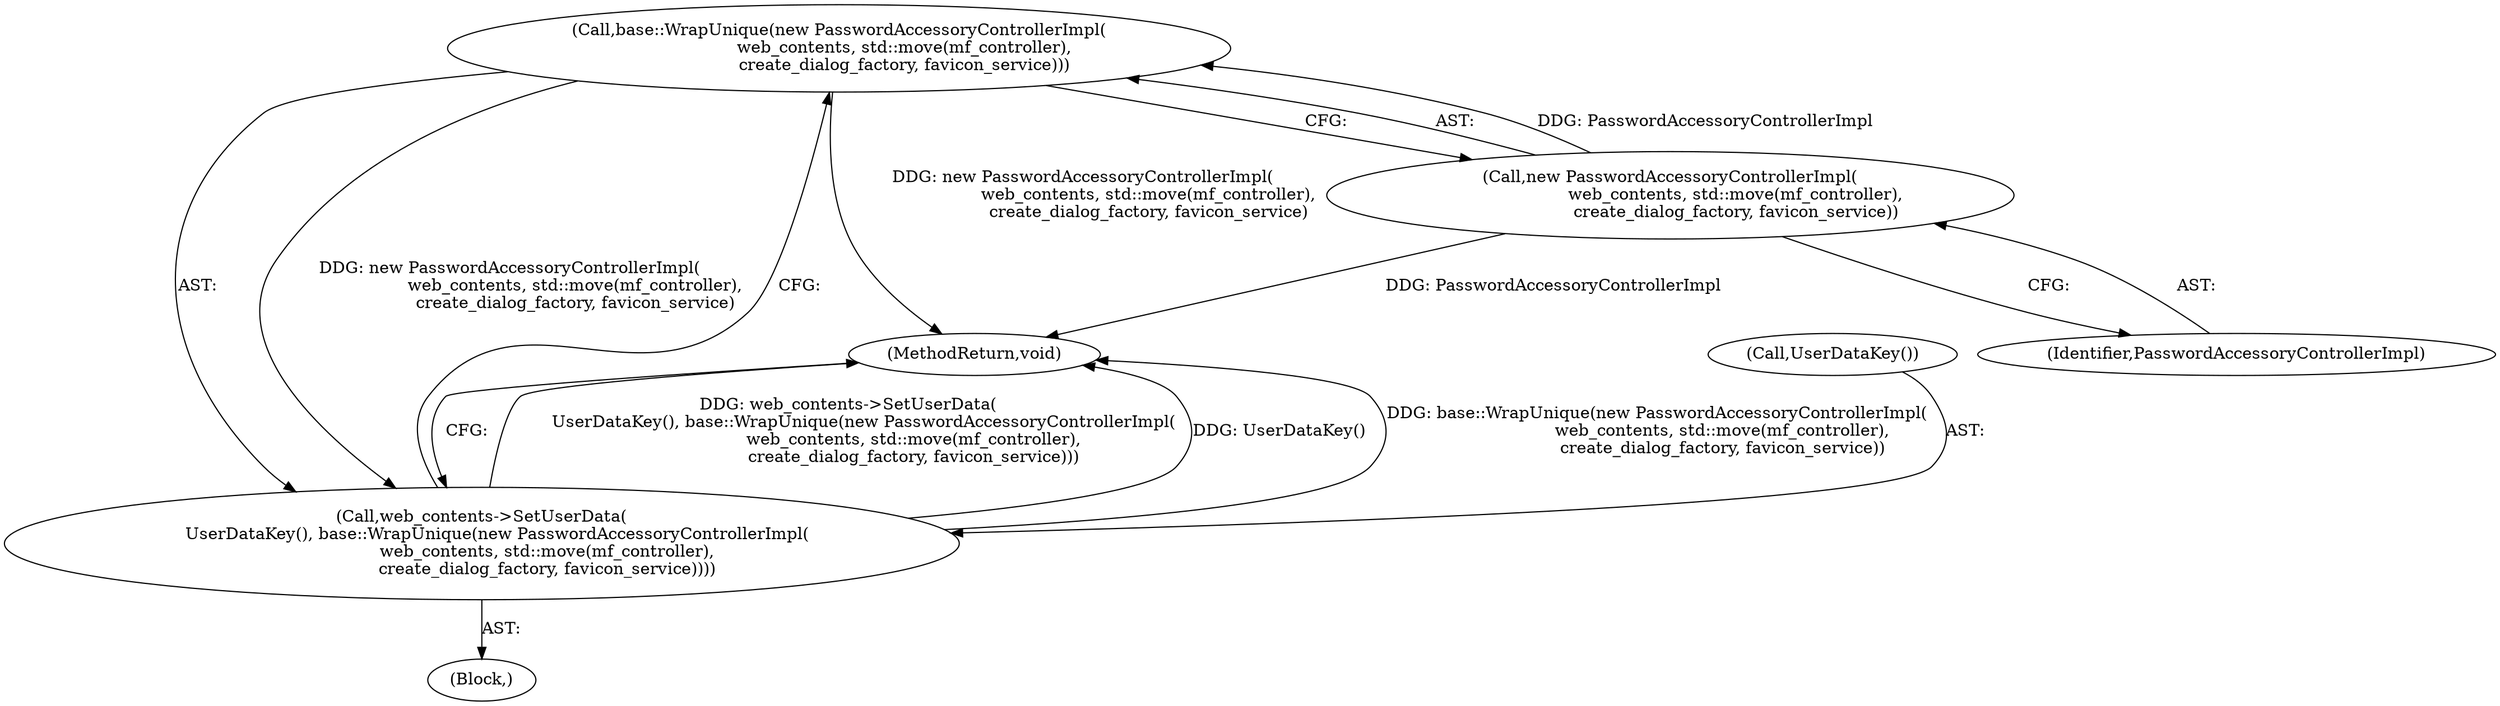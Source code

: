 digraph "1_Chrome_961d0cda4cfc3bcf04aa48ccc32772d63af12d9b_5@del" {
"1000120" [label="(Call,base::WrapUnique(new PasswordAccessoryControllerImpl(\n                         web_contents, std::move(mf_controller),\n                         create_dialog_factory, favicon_service)))"];
"1000121" [label="(Call,new PasswordAccessoryControllerImpl(\n                         web_contents, std::move(mf_controller),\n                         create_dialog_factory, favicon_service))"];
"1000118" [label="(Call,web_contents->SetUserData(\n      UserDataKey(), base::WrapUnique(new PasswordAccessoryControllerImpl(\n                         web_contents, std::move(mf_controller),\n                         create_dialog_factory, favicon_service))))"];
"1000121" [label="(Call,new PasswordAccessoryControllerImpl(\n                         web_contents, std::move(mf_controller),\n                         create_dialog_factory, favicon_service))"];
"1000123" [label="(MethodReturn,void)"];
"1000119" [label="(Call,UserDataKey())"];
"1000120" [label="(Call,base::WrapUnique(new PasswordAccessoryControllerImpl(\n                         web_contents, std::move(mf_controller),\n                         create_dialog_factory, favicon_service)))"];
"1000122" [label="(Identifier,PasswordAccessoryControllerImpl)"];
"1000105" [label="(Block,)"];
"1000118" [label="(Call,web_contents->SetUserData(\n      UserDataKey(), base::WrapUnique(new PasswordAccessoryControllerImpl(\n                         web_contents, std::move(mf_controller),\n                         create_dialog_factory, favicon_service))))"];
"1000120" -> "1000118"  [label="AST: "];
"1000120" -> "1000121"  [label="CFG: "];
"1000121" -> "1000120"  [label="AST: "];
"1000118" -> "1000120"  [label="CFG: "];
"1000120" -> "1000123"  [label="DDG: new PasswordAccessoryControllerImpl(\n                         web_contents, std::move(mf_controller),\n                         create_dialog_factory, favicon_service)"];
"1000120" -> "1000118"  [label="DDG: new PasswordAccessoryControllerImpl(\n                         web_contents, std::move(mf_controller),\n                         create_dialog_factory, favicon_service)"];
"1000121" -> "1000120"  [label="DDG: PasswordAccessoryControllerImpl"];
"1000121" -> "1000122"  [label="CFG: "];
"1000122" -> "1000121"  [label="AST: "];
"1000121" -> "1000123"  [label="DDG: PasswordAccessoryControllerImpl"];
"1000118" -> "1000105"  [label="AST: "];
"1000119" -> "1000118"  [label="AST: "];
"1000123" -> "1000118"  [label="CFG: "];
"1000118" -> "1000123"  [label="DDG: web_contents->SetUserData(\n      UserDataKey(), base::WrapUnique(new PasswordAccessoryControllerImpl(\n                         web_contents, std::move(mf_controller),\n                         create_dialog_factory, favicon_service)))"];
"1000118" -> "1000123"  [label="DDG: UserDataKey()"];
"1000118" -> "1000123"  [label="DDG: base::WrapUnique(new PasswordAccessoryControllerImpl(\n                         web_contents, std::move(mf_controller),\n                         create_dialog_factory, favicon_service))"];
}
